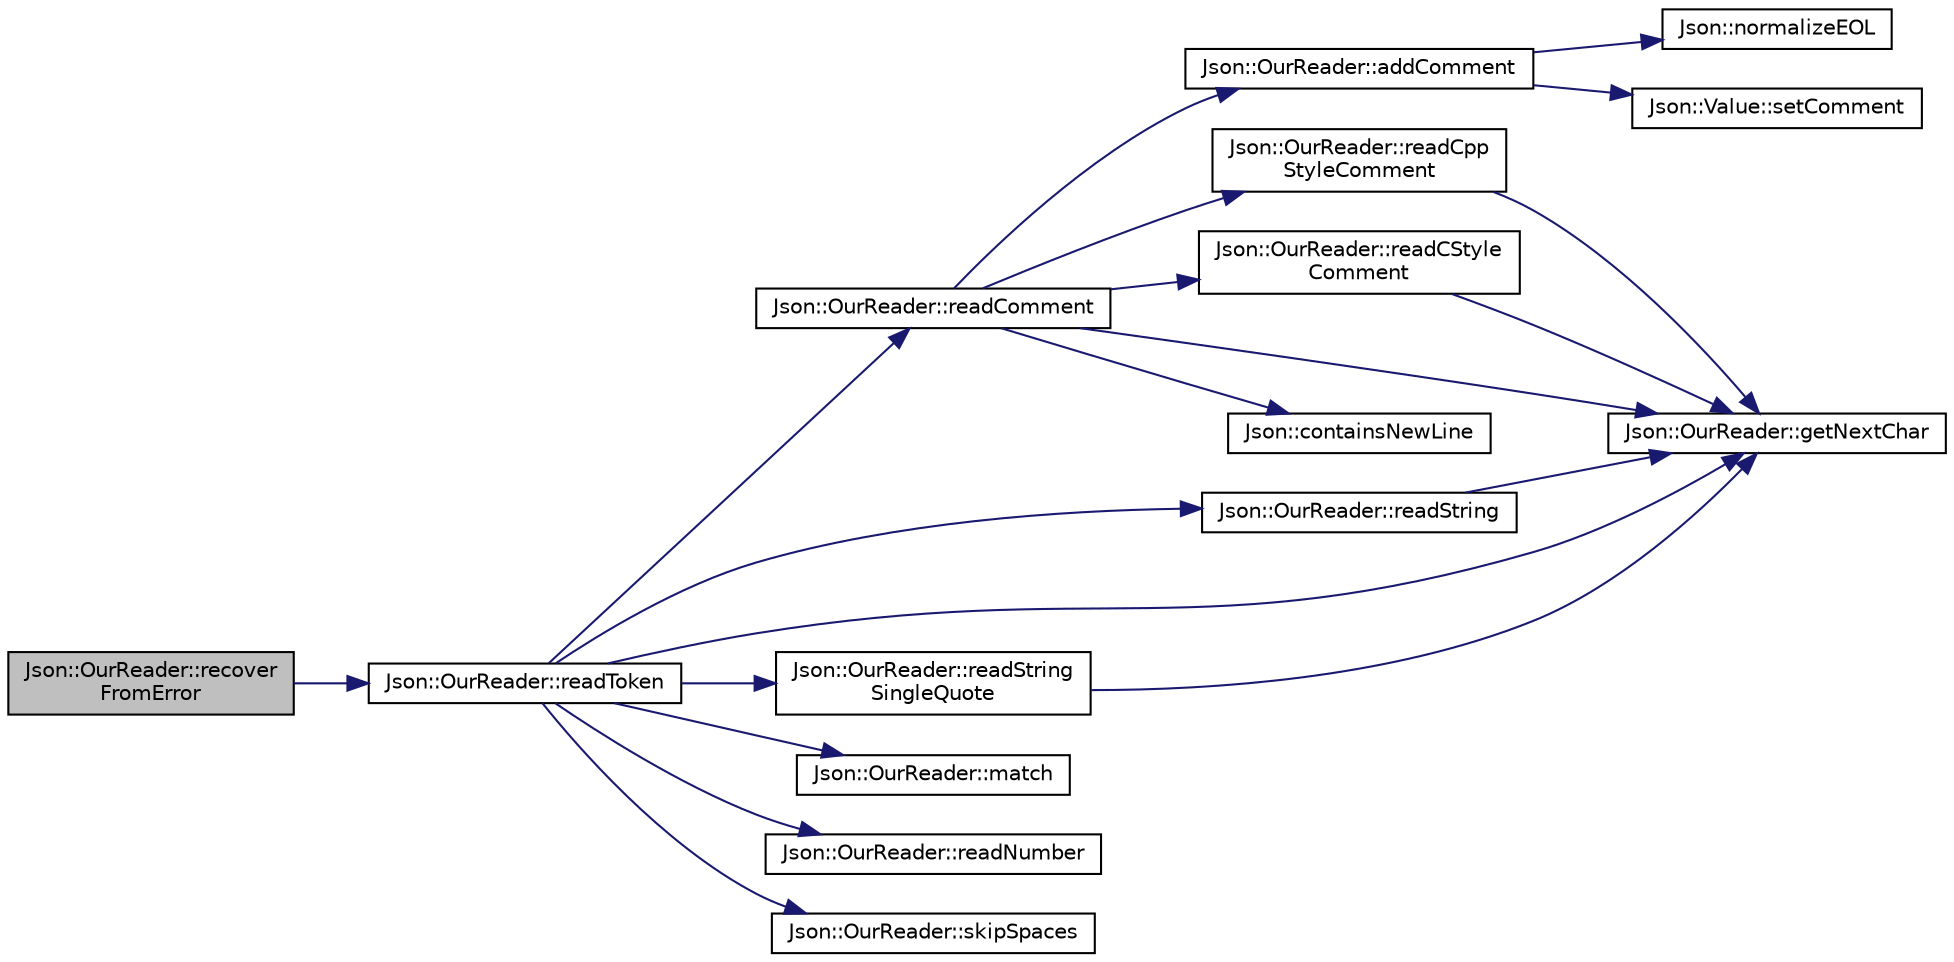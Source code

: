 digraph "Json::OurReader::recoverFromError"
{
 // LATEX_PDF_SIZE
  edge [fontname="Helvetica",fontsize="10",labelfontname="Helvetica",labelfontsize="10"];
  node [fontname="Helvetica",fontsize="10",shape=record];
  rankdir="LR";
  Node1 [label="Json::OurReader::recover\lFromError",height=0.2,width=0.4,color="black", fillcolor="grey75", style="filled", fontcolor="black",tooltip=" "];
  Node1 -> Node2 [color="midnightblue",fontsize="10",style="solid",fontname="Helvetica"];
  Node2 [label="Json::OurReader::readToken",height=0.2,width=0.4,color="black", fillcolor="white", style="filled",URL="$class_json_1_1_our_reader.html#a0d1e66da47fe2e85f5033c59326dfdc3",tooltip=" "];
  Node2 -> Node3 [color="midnightblue",fontsize="10",style="solid",fontname="Helvetica"];
  Node3 [label="Json::OurReader::getNextChar",height=0.2,width=0.4,color="black", fillcolor="white", style="filled",URL="$class_json_1_1_our_reader.html#a298285d035fdbc554caae09d9f0a5859",tooltip=" "];
  Node2 -> Node4 [color="midnightblue",fontsize="10",style="solid",fontname="Helvetica"];
  Node4 [label="Json::OurReader::match",height=0.2,width=0.4,color="black", fillcolor="white", style="filled",URL="$class_json_1_1_our_reader.html#a4a03f1b266def9b47c4fef35386557fb",tooltip=" "];
  Node2 -> Node5 [color="midnightblue",fontsize="10",style="solid",fontname="Helvetica"];
  Node5 [label="Json::OurReader::readComment",height=0.2,width=0.4,color="black", fillcolor="white", style="filled",URL="$class_json_1_1_our_reader.html#a90f6bb9e55b2bc3d6c1880809495c222",tooltip=" "];
  Node5 -> Node6 [color="midnightblue",fontsize="10",style="solid",fontname="Helvetica"];
  Node6 [label="Json::OurReader::addComment",height=0.2,width=0.4,color="black", fillcolor="white", style="filled",URL="$class_json_1_1_our_reader.html#ad7318c37469a9106069a236fb4b10e1f",tooltip=" "];
  Node6 -> Node7 [color="midnightblue",fontsize="10",style="solid",fontname="Helvetica"];
  Node7 [label="Json::normalizeEOL",height=0.2,width=0.4,color="black", fillcolor="white", style="filled",URL="$namespace_json.html#a63123f3dd63f340ac517a59f44ea7aa4",tooltip=" "];
  Node6 -> Node8 [color="midnightblue",fontsize="10",style="solid",fontname="Helvetica"];
  Node8 [label="Json::Value::setComment",height=0.2,width=0.4,color="black", fillcolor="white", style="filled",URL="$class_json_1_1_value.html#a29f3a30f7e5d3af6f38d57999bf5b480",tooltip=" "];
  Node5 -> Node9 [color="midnightblue",fontsize="10",style="solid",fontname="Helvetica"];
  Node9 [label="Json::containsNewLine",height=0.2,width=0.4,color="black", fillcolor="white", style="filled",URL="$namespace_json.html#a4d6ab0f651348832e5cc49b577a854d2",tooltip=" "];
  Node5 -> Node3 [color="midnightblue",fontsize="10",style="solid",fontname="Helvetica"];
  Node5 -> Node10 [color="midnightblue",fontsize="10",style="solid",fontname="Helvetica"];
  Node10 [label="Json::OurReader::readCpp\lStyleComment",height=0.2,width=0.4,color="black", fillcolor="white", style="filled",URL="$class_json_1_1_our_reader.html#ae3de80671f0f997053e1c1c8a47a45c5",tooltip=" "];
  Node10 -> Node3 [color="midnightblue",fontsize="10",style="solid",fontname="Helvetica"];
  Node5 -> Node11 [color="midnightblue",fontsize="10",style="solid",fontname="Helvetica"];
  Node11 [label="Json::OurReader::readCStyle\lComment",height=0.2,width=0.4,color="black", fillcolor="white", style="filled",URL="$class_json_1_1_our_reader.html#aba784b125baa1b62387e767b791f2f89",tooltip=" "];
  Node11 -> Node3 [color="midnightblue",fontsize="10",style="solid",fontname="Helvetica"];
  Node2 -> Node12 [color="midnightblue",fontsize="10",style="solid",fontname="Helvetica"];
  Node12 [label="Json::OurReader::readNumber",height=0.2,width=0.4,color="black", fillcolor="white", style="filled",URL="$class_json_1_1_our_reader.html#aefcb9a78cc45870ccac2db2a66c8ec50",tooltip=" "];
  Node2 -> Node13 [color="midnightblue",fontsize="10",style="solid",fontname="Helvetica"];
  Node13 [label="Json::OurReader::readString",height=0.2,width=0.4,color="black", fillcolor="white", style="filled",URL="$class_json_1_1_our_reader.html#a5d39b12671499ec5975f3bbc84b7d438",tooltip=" "];
  Node13 -> Node3 [color="midnightblue",fontsize="10",style="solid",fontname="Helvetica"];
  Node2 -> Node14 [color="midnightblue",fontsize="10",style="solid",fontname="Helvetica"];
  Node14 [label="Json::OurReader::readString\lSingleQuote",height=0.2,width=0.4,color="black", fillcolor="white", style="filled",URL="$class_json_1_1_our_reader.html#ac78592defdc333faf56c6d0908758da3",tooltip=" "];
  Node14 -> Node3 [color="midnightblue",fontsize="10",style="solid",fontname="Helvetica"];
  Node2 -> Node15 [color="midnightblue",fontsize="10",style="solid",fontname="Helvetica"];
  Node15 [label="Json::OurReader::skipSpaces",height=0.2,width=0.4,color="black", fillcolor="white", style="filled",URL="$class_json_1_1_our_reader.html#a6fbc6d58a4505e5ccadf330b57b17ca5",tooltip=" "];
}
